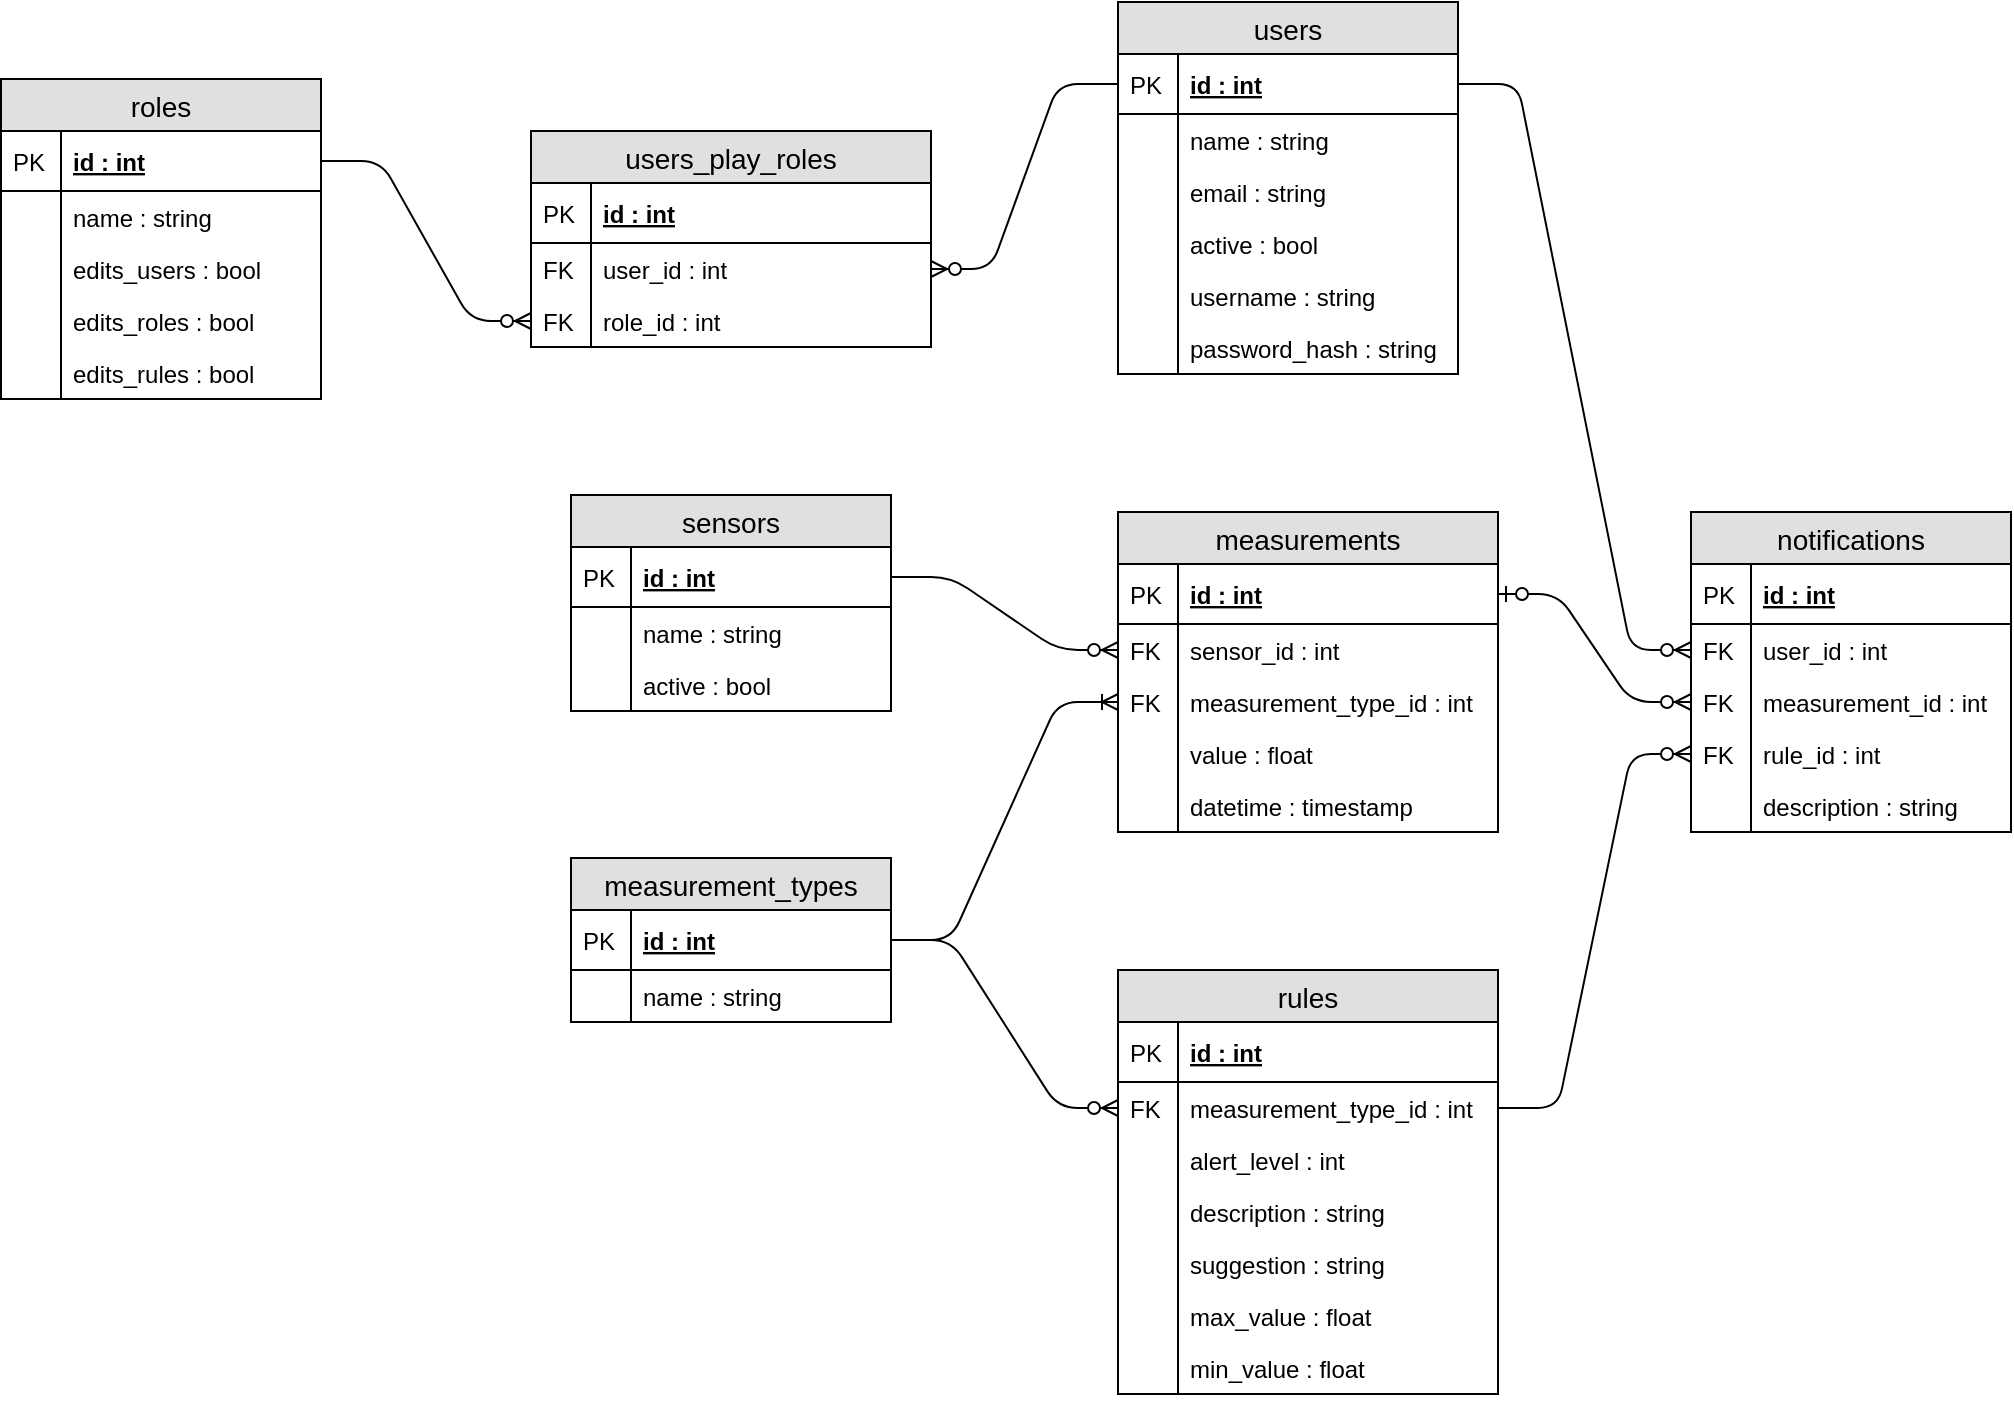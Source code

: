 <mxfile version="12.1.2" type="device" pages="1"><diagram id="R5HWI4KA7TlAZD9n3htq" name="Page-1"><mxGraphModel dx="1088" dy="446" grid="1" gridSize="10" guides="1" tooltips="1" connect="1" arrows="1" fold="1" page="1" pageScale="1" pageWidth="1169" pageHeight="827" math="0" shadow="0"><root><mxCell id="0"/><mxCell id="1" parent="0"/><mxCell id="_QGYTrdK6hALxJTFWJvs-78" value="" style="edgeStyle=entityRelationEdgeStyle;fontSize=12;html=1;endArrow=ERzeroToMany;endFill=1;" parent="1" source="_QGYTrdK6hALxJTFWJvs-45" target="_QGYTrdK6hALxJTFWJvs-71" edge="1"><mxGeometry width="100" height="100" relative="1" as="geometry"><mxPoint x="916" y="711" as="sourcePoint"/><mxPoint x="856" y="581" as="targetPoint"/></mxGeometry></mxCell><mxCell id="_QGYTrdK6hALxJTFWJvs-1" value="sensors" style="swimlane;fontStyle=0;childLayout=stackLayout;horizontal=1;startSize=26;fillColor=#e0e0e0;horizontalStack=0;resizeParent=1;resizeParentMax=0;resizeLast=0;collapsible=1;marginBottom=0;swimlaneFillColor=#ffffff;align=center;fontSize=14;" parent="1" vertex="1"><mxGeometry x="366.5" y="305.5" width="160" height="108" as="geometry"/></mxCell><mxCell id="_QGYTrdK6hALxJTFWJvs-2" value="id : int" style="shape=partialRectangle;top=0;left=0;right=0;bottom=1;align=left;verticalAlign=middle;fillColor=none;spacingLeft=34;spacingRight=4;overflow=hidden;rotatable=0;points=[[0,0.5],[1,0.5]];portConstraint=eastwest;dropTarget=0;fontStyle=5;fontSize=12;" parent="_QGYTrdK6hALxJTFWJvs-1" vertex="1"><mxGeometry y="26" width="160" height="30" as="geometry"/></mxCell><mxCell id="_QGYTrdK6hALxJTFWJvs-3" value="PK" style="shape=partialRectangle;top=0;left=0;bottom=0;fillColor=none;align=left;verticalAlign=middle;spacingLeft=4;spacingRight=4;overflow=hidden;rotatable=0;points=[];portConstraint=eastwest;part=1;fontSize=12;" parent="_QGYTrdK6hALxJTFWJvs-2" vertex="1" connectable="0"><mxGeometry width="30" height="30" as="geometry"/></mxCell><mxCell id="_QGYTrdK6hALxJTFWJvs-4" value="name : string" style="shape=partialRectangle;top=0;left=0;right=0;bottom=0;align=left;verticalAlign=top;fillColor=none;spacingLeft=34;spacingRight=4;overflow=hidden;rotatable=0;points=[[0,0.5],[1,0.5]];portConstraint=eastwest;dropTarget=0;fontSize=12;" parent="_QGYTrdK6hALxJTFWJvs-1" vertex="1"><mxGeometry y="56" width="160" height="26" as="geometry"/></mxCell><mxCell id="_QGYTrdK6hALxJTFWJvs-5" value="" style="shape=partialRectangle;top=0;left=0;bottom=0;fillColor=none;align=left;verticalAlign=top;spacingLeft=4;spacingRight=4;overflow=hidden;rotatable=0;points=[];portConstraint=eastwest;part=1;fontSize=12;" parent="_QGYTrdK6hALxJTFWJvs-4" vertex="1" connectable="0"><mxGeometry width="30" height="26" as="geometry"/></mxCell><mxCell id="_QGYTrdK6hALxJTFWJvs-6" value="active : bool" style="shape=partialRectangle;top=0;left=0;right=0;bottom=0;align=left;verticalAlign=top;fillColor=none;spacingLeft=34;spacingRight=4;overflow=hidden;rotatable=0;points=[[0,0.5],[1,0.5]];portConstraint=eastwest;dropTarget=0;fontSize=12;" parent="_QGYTrdK6hALxJTFWJvs-1" vertex="1"><mxGeometry y="82" width="160" height="26" as="geometry"/></mxCell><mxCell id="_QGYTrdK6hALxJTFWJvs-7" value="" style="shape=partialRectangle;top=0;left=0;bottom=0;fillColor=none;align=left;verticalAlign=top;spacingLeft=4;spacingRight=4;overflow=hidden;rotatable=0;points=[];portConstraint=eastwest;part=1;fontSize=12;" parent="_QGYTrdK6hALxJTFWJvs-6" vertex="1" connectable="0"><mxGeometry width="30" height="26" as="geometry"/></mxCell><mxCell id="_QGYTrdK6hALxJTFWJvs-16" value="measurement_types" style="swimlane;fontStyle=0;childLayout=stackLayout;horizontal=1;startSize=26;fillColor=#e0e0e0;horizontalStack=0;resizeParent=1;resizeParentMax=0;resizeLast=0;collapsible=1;marginBottom=0;swimlaneFillColor=#ffffff;align=center;fontSize=14;" parent="1" vertex="1"><mxGeometry x="366.5" y="487" width="160" height="82" as="geometry"/></mxCell><mxCell id="_QGYTrdK6hALxJTFWJvs-17" value="id : int" style="shape=partialRectangle;top=0;left=0;right=0;bottom=1;align=left;verticalAlign=middle;fillColor=none;spacingLeft=34;spacingRight=4;overflow=hidden;rotatable=0;points=[[0,0.5],[1,0.5]];portConstraint=eastwest;dropTarget=0;fontStyle=5;fontSize=12;" parent="_QGYTrdK6hALxJTFWJvs-16" vertex="1"><mxGeometry y="26" width="160" height="30" as="geometry"/></mxCell><mxCell id="_QGYTrdK6hALxJTFWJvs-18" value="PK" style="shape=partialRectangle;top=0;left=0;bottom=0;fillColor=none;align=left;verticalAlign=middle;spacingLeft=4;spacingRight=4;overflow=hidden;rotatable=0;points=[];portConstraint=eastwest;part=1;fontSize=12;" parent="_QGYTrdK6hALxJTFWJvs-17" vertex="1" connectable="0"><mxGeometry width="30" height="30" as="geometry"/></mxCell><mxCell id="_QGYTrdK6hALxJTFWJvs-19" value="name : string" style="shape=partialRectangle;top=0;left=0;right=0;bottom=0;align=left;verticalAlign=top;fillColor=none;spacingLeft=34;spacingRight=4;overflow=hidden;rotatable=0;points=[[0,0.5],[1,0.5]];portConstraint=eastwest;dropTarget=0;fontSize=12;" parent="_QGYTrdK6hALxJTFWJvs-16" vertex="1"><mxGeometry y="56" width="160" height="26" as="geometry"/></mxCell><mxCell id="_QGYTrdK6hALxJTFWJvs-20" value="" style="shape=partialRectangle;top=0;left=0;bottom=0;fillColor=none;align=left;verticalAlign=top;spacingLeft=4;spacingRight=4;overflow=hidden;rotatable=0;points=[];portConstraint=eastwest;part=1;fontSize=12;" parent="_QGYTrdK6hALxJTFWJvs-19" vertex="1" connectable="0"><mxGeometry width="30" height="26" as="geometry"/></mxCell><mxCell id="_QGYTrdK6hALxJTFWJvs-27" value="measurements" style="swimlane;fontStyle=0;childLayout=stackLayout;horizontal=1;startSize=26;fillColor=#e0e0e0;horizontalStack=0;resizeParent=1;resizeParentMax=0;resizeLast=0;collapsible=1;marginBottom=0;swimlaneFillColor=#ffffff;align=center;fontSize=14;" parent="1" vertex="1"><mxGeometry x="640" y="314" width="190" height="160" as="geometry"/></mxCell><mxCell id="_QGYTrdK6hALxJTFWJvs-28" value="id : int" style="shape=partialRectangle;top=0;left=0;right=0;bottom=1;align=left;verticalAlign=middle;fillColor=none;spacingLeft=34;spacingRight=4;overflow=hidden;rotatable=0;points=[[0,0.5],[1,0.5]];portConstraint=eastwest;dropTarget=0;fontStyle=5;fontSize=12;" parent="_QGYTrdK6hALxJTFWJvs-27" vertex="1"><mxGeometry y="26" width="190" height="30" as="geometry"/></mxCell><mxCell id="_QGYTrdK6hALxJTFWJvs-29" value="PK" style="shape=partialRectangle;top=0;left=0;bottom=0;fillColor=none;align=left;verticalAlign=middle;spacingLeft=4;spacingRight=4;overflow=hidden;rotatable=0;points=[];portConstraint=eastwest;part=1;fontSize=12;" parent="_QGYTrdK6hALxJTFWJvs-28" vertex="1" connectable="0"><mxGeometry width="30" height="30" as="geometry"/></mxCell><mxCell id="_QGYTrdK6hALxJTFWJvs-30" value="sensor_id : int" style="shape=partialRectangle;top=0;left=0;right=0;bottom=0;align=left;verticalAlign=top;fillColor=none;spacingLeft=34;spacingRight=4;overflow=hidden;rotatable=0;points=[[0,0.5],[1,0.5]];portConstraint=eastwest;dropTarget=0;fontSize=12;" parent="_QGYTrdK6hALxJTFWJvs-27" vertex="1"><mxGeometry y="56" width="190" height="26" as="geometry"/></mxCell><mxCell id="_QGYTrdK6hALxJTFWJvs-31" value="FK" style="shape=partialRectangle;top=0;left=0;bottom=0;fillColor=none;align=left;verticalAlign=top;spacingLeft=4;spacingRight=4;overflow=hidden;rotatable=0;points=[];portConstraint=eastwest;part=1;fontSize=12;" parent="_QGYTrdK6hALxJTFWJvs-30" vertex="1" connectable="0"><mxGeometry width="30" height="26" as="geometry"/></mxCell><mxCell id="_QGYTrdK6hALxJTFWJvs-32" value="measurement_type_id : int" style="shape=partialRectangle;top=0;left=0;right=0;bottom=0;align=left;verticalAlign=top;fillColor=none;spacingLeft=34;spacingRight=4;overflow=hidden;rotatable=0;points=[[0,0.5],[1,0.5]];portConstraint=eastwest;dropTarget=0;fontSize=12;" parent="_QGYTrdK6hALxJTFWJvs-27" vertex="1"><mxGeometry y="82" width="190" height="26" as="geometry"/></mxCell><mxCell id="_QGYTrdK6hALxJTFWJvs-33" value="FK" style="shape=partialRectangle;top=0;left=0;bottom=0;fillColor=none;align=left;verticalAlign=top;spacingLeft=4;spacingRight=4;overflow=hidden;rotatable=0;points=[];portConstraint=eastwest;part=1;fontSize=12;" parent="_QGYTrdK6hALxJTFWJvs-32" vertex="1" connectable="0"><mxGeometry width="30" height="26" as="geometry"/></mxCell><mxCell id="_QGYTrdK6hALxJTFWJvs-34" value="value : float" style="shape=partialRectangle;top=0;left=0;right=0;bottom=0;align=left;verticalAlign=top;fillColor=none;spacingLeft=34;spacingRight=4;overflow=hidden;rotatable=0;points=[[0,0.5],[1,0.5]];portConstraint=eastwest;dropTarget=0;fontSize=12;" parent="_QGYTrdK6hALxJTFWJvs-27" vertex="1"><mxGeometry y="108" width="190" height="26" as="geometry"/></mxCell><mxCell id="_QGYTrdK6hALxJTFWJvs-35" value="" style="shape=partialRectangle;top=0;left=0;bottom=0;fillColor=none;align=left;verticalAlign=top;spacingLeft=4;spacingRight=4;overflow=hidden;rotatable=0;points=[];portConstraint=eastwest;part=1;fontSize=12;" parent="_QGYTrdK6hALxJTFWJvs-34" vertex="1" connectable="0"><mxGeometry width="30" height="26" as="geometry"/></mxCell><mxCell id="_QGYTrdK6hALxJTFWJvs-42" value="datetime : timestamp" style="shape=partialRectangle;top=0;left=0;right=0;bottom=0;align=left;verticalAlign=top;fillColor=none;spacingLeft=34;spacingRight=4;overflow=hidden;rotatable=0;points=[[0,0.5],[1,0.5]];portConstraint=eastwest;dropTarget=0;fontSize=12;" parent="_QGYTrdK6hALxJTFWJvs-27" vertex="1"><mxGeometry y="134" width="190" height="26" as="geometry"/></mxCell><mxCell id="_QGYTrdK6hALxJTFWJvs-43" value="" style="shape=partialRectangle;top=0;left=0;bottom=0;fillColor=none;align=left;verticalAlign=top;spacingLeft=4;spacingRight=4;overflow=hidden;rotatable=0;points=[];portConstraint=eastwest;part=1;fontSize=12;" parent="_QGYTrdK6hALxJTFWJvs-42" vertex="1" connectable="0"><mxGeometry width="30" height="26" as="geometry"/></mxCell><mxCell id="_QGYTrdK6hALxJTFWJvs-38" value="" style="edgeStyle=entityRelationEdgeStyle;fontSize=12;html=1;endArrow=ERzeroToMany;endFill=1;exitX=1;exitY=0.5;exitDx=0;exitDy=0;entryX=0;entryY=0.5;entryDx=0;entryDy=0;" parent="1" source="_QGYTrdK6hALxJTFWJvs-2" target="_QGYTrdK6hALxJTFWJvs-30" edge="1"><mxGeometry width="100" height="100" relative="1" as="geometry"><mxPoint x="366.5" y="633" as="sourcePoint"/><mxPoint x="466.5" y="533" as="targetPoint"/></mxGeometry></mxCell><mxCell id="_QGYTrdK6hALxJTFWJvs-39" value="" style="edgeStyle=entityRelationEdgeStyle;fontSize=12;html=1;endArrow=ERoneToMany;entryX=0;entryY=0.5;entryDx=0;entryDy=0;exitX=1;exitY=0.5;exitDx=0;exitDy=0;" parent="1" source="_QGYTrdK6hALxJTFWJvs-17" target="_QGYTrdK6hALxJTFWJvs-32" edge="1"><mxGeometry width="100" height="100" relative="1" as="geometry"><mxPoint x="366.5" y="653" as="sourcePoint"/><mxPoint x="466.5" y="553" as="targetPoint"/></mxGeometry></mxCell><mxCell id="_QGYTrdK6hALxJTFWJvs-44" value="users" style="swimlane;fontStyle=0;childLayout=stackLayout;horizontal=1;startSize=26;fillColor=#e0e0e0;horizontalStack=0;resizeParent=1;resizeParentMax=0;resizeLast=0;collapsible=1;marginBottom=0;swimlaneFillColor=#ffffff;align=center;fontSize=14;" parent="1" vertex="1"><mxGeometry x="640" y="59" width="170" height="186" as="geometry"/></mxCell><mxCell id="_QGYTrdK6hALxJTFWJvs-45" value="id : int" style="shape=partialRectangle;top=0;left=0;right=0;bottom=1;align=left;verticalAlign=middle;fillColor=none;spacingLeft=34;spacingRight=4;overflow=hidden;rotatable=0;points=[[0,0.5],[1,0.5]];portConstraint=eastwest;dropTarget=0;fontStyle=5;fontSize=12;" parent="_QGYTrdK6hALxJTFWJvs-44" vertex="1"><mxGeometry y="26" width="170" height="30" as="geometry"/></mxCell><mxCell id="_QGYTrdK6hALxJTFWJvs-46" value="PK" style="shape=partialRectangle;top=0;left=0;bottom=0;fillColor=none;align=left;verticalAlign=middle;spacingLeft=4;spacingRight=4;overflow=hidden;rotatable=0;points=[];portConstraint=eastwest;part=1;fontSize=12;" parent="_QGYTrdK6hALxJTFWJvs-45" vertex="1" connectable="0"><mxGeometry width="30" height="30" as="geometry"/></mxCell><mxCell id="_QGYTrdK6hALxJTFWJvs-47" value="name : string" style="shape=partialRectangle;top=0;left=0;right=0;bottom=0;align=left;verticalAlign=top;fillColor=none;spacingLeft=34;spacingRight=4;overflow=hidden;rotatable=0;points=[[0,0.5],[1,0.5]];portConstraint=eastwest;dropTarget=0;fontSize=12;" parent="_QGYTrdK6hALxJTFWJvs-44" vertex="1"><mxGeometry y="56" width="170" height="26" as="geometry"/></mxCell><mxCell id="_QGYTrdK6hALxJTFWJvs-48" value="" style="shape=partialRectangle;top=0;left=0;bottom=0;fillColor=none;align=left;verticalAlign=top;spacingLeft=4;spacingRight=4;overflow=hidden;rotatable=0;points=[];portConstraint=eastwest;part=1;fontSize=12;" parent="_QGYTrdK6hALxJTFWJvs-47" vertex="1" connectable="0"><mxGeometry width="30" height="26" as="geometry"/></mxCell><mxCell id="_QGYTrdK6hALxJTFWJvs-49" value="email : string" style="shape=partialRectangle;top=0;left=0;right=0;bottom=0;align=left;verticalAlign=top;fillColor=none;spacingLeft=34;spacingRight=4;overflow=hidden;rotatable=0;points=[[0,0.5],[1,0.5]];portConstraint=eastwest;dropTarget=0;fontSize=12;" parent="_QGYTrdK6hALxJTFWJvs-44" vertex="1"><mxGeometry y="82" width="170" height="26" as="geometry"/></mxCell><mxCell id="_QGYTrdK6hALxJTFWJvs-50" value="" style="shape=partialRectangle;top=0;left=0;bottom=0;fillColor=none;align=left;verticalAlign=top;spacingLeft=4;spacingRight=4;overflow=hidden;rotatable=0;points=[];portConstraint=eastwest;part=1;fontSize=12;" parent="_QGYTrdK6hALxJTFWJvs-49" vertex="1" connectable="0"><mxGeometry width="30" height="26" as="geometry"/></mxCell><mxCell id="_QGYTrdK6hALxJTFWJvs-51" value="active : bool" style="shape=partialRectangle;top=0;left=0;right=0;bottom=0;align=left;verticalAlign=top;fillColor=none;spacingLeft=34;spacingRight=4;overflow=hidden;rotatable=0;points=[[0,0.5],[1,0.5]];portConstraint=eastwest;dropTarget=0;fontSize=12;" parent="_QGYTrdK6hALxJTFWJvs-44" vertex="1"><mxGeometry y="108" width="170" height="26" as="geometry"/></mxCell><mxCell id="_QGYTrdK6hALxJTFWJvs-52" value="" style="shape=partialRectangle;top=0;left=0;bottom=0;fillColor=none;align=left;verticalAlign=top;spacingLeft=4;spacingRight=4;overflow=hidden;rotatable=0;points=[];portConstraint=eastwest;part=1;fontSize=12;" parent="_QGYTrdK6hALxJTFWJvs-51" vertex="1" connectable="0"><mxGeometry width="30" height="26" as="geometry"/></mxCell><mxCell id="anYqdOraY1a7QX0GeDc4-3" value="username : string" style="shape=partialRectangle;top=0;left=0;right=0;bottom=0;align=left;verticalAlign=top;fillColor=none;spacingLeft=34;spacingRight=4;overflow=hidden;rotatable=0;points=[[0,0.5],[1,0.5]];portConstraint=eastwest;dropTarget=0;fontSize=12;" parent="_QGYTrdK6hALxJTFWJvs-44" vertex="1"><mxGeometry y="134" width="170" height="26" as="geometry"/></mxCell><mxCell id="anYqdOraY1a7QX0GeDc4-4" value="" style="shape=partialRectangle;top=0;left=0;bottom=0;fillColor=none;align=left;verticalAlign=top;spacingLeft=4;spacingRight=4;overflow=hidden;rotatable=0;points=[];portConstraint=eastwest;part=1;fontSize=12;" parent="anYqdOraY1a7QX0GeDc4-3" vertex="1" connectable="0"><mxGeometry width="30" height="26" as="geometry"/></mxCell><mxCell id="anYqdOraY1a7QX0GeDc4-1" value="password_hash : string" style="shape=partialRectangle;top=0;left=0;right=0;bottom=0;align=left;verticalAlign=top;fillColor=none;spacingLeft=34;spacingRight=4;overflow=hidden;rotatable=0;points=[[0,0.5],[1,0.5]];portConstraint=eastwest;dropTarget=0;fontSize=12;" parent="_QGYTrdK6hALxJTFWJvs-44" vertex="1"><mxGeometry y="160" width="170" height="26" as="geometry"/></mxCell><mxCell id="anYqdOraY1a7QX0GeDc4-2" value="" style="shape=partialRectangle;top=0;left=0;bottom=0;fillColor=none;align=left;verticalAlign=top;spacingLeft=4;spacingRight=4;overflow=hidden;rotatable=0;points=[];portConstraint=eastwest;part=1;fontSize=12;" parent="anYqdOraY1a7QX0GeDc4-1" vertex="1" connectable="0"><mxGeometry width="30" height="26" as="geometry"/></mxCell><mxCell id="_QGYTrdK6hALxJTFWJvs-55" value="roles" style="swimlane;fontStyle=0;childLayout=stackLayout;horizontal=1;startSize=26;fillColor=#e0e0e0;horizontalStack=0;resizeParent=1;resizeParentMax=0;resizeLast=0;collapsible=1;marginBottom=0;swimlaneFillColor=#ffffff;align=center;fontSize=14;" parent="1" vertex="1"><mxGeometry x="81.5" y="97.5" width="160" height="160" as="geometry"/></mxCell><mxCell id="_QGYTrdK6hALxJTFWJvs-56" value="id : int" style="shape=partialRectangle;top=0;left=0;right=0;bottom=1;align=left;verticalAlign=middle;fillColor=none;spacingLeft=34;spacingRight=4;overflow=hidden;rotatable=0;points=[[0,0.5],[1,0.5]];portConstraint=eastwest;dropTarget=0;fontStyle=5;fontSize=12;" parent="_QGYTrdK6hALxJTFWJvs-55" vertex="1"><mxGeometry y="26" width="160" height="30" as="geometry"/></mxCell><mxCell id="_QGYTrdK6hALxJTFWJvs-57" value="PK" style="shape=partialRectangle;top=0;left=0;bottom=0;fillColor=none;align=left;verticalAlign=middle;spacingLeft=4;spacingRight=4;overflow=hidden;rotatable=0;points=[];portConstraint=eastwest;part=1;fontSize=12;" parent="_QGYTrdK6hALxJTFWJvs-56" vertex="1" connectable="0"><mxGeometry width="30" height="30" as="geometry"/></mxCell><mxCell id="_QGYTrdK6hALxJTFWJvs-58" value="name : string" style="shape=partialRectangle;top=0;left=0;right=0;bottom=0;align=left;verticalAlign=top;fillColor=none;spacingLeft=34;spacingRight=4;overflow=hidden;rotatable=0;points=[[0,0.5],[1,0.5]];portConstraint=eastwest;dropTarget=0;fontSize=12;" parent="_QGYTrdK6hALxJTFWJvs-55" vertex="1"><mxGeometry y="56" width="160" height="26" as="geometry"/></mxCell><mxCell id="_QGYTrdK6hALxJTFWJvs-59" value="" style="shape=partialRectangle;top=0;left=0;bottom=0;fillColor=none;align=left;verticalAlign=top;spacingLeft=4;spacingRight=4;overflow=hidden;rotatable=0;points=[];portConstraint=eastwest;part=1;fontSize=12;" parent="_QGYTrdK6hALxJTFWJvs-58" vertex="1" connectable="0"><mxGeometry width="30" height="26" as="geometry"/></mxCell><mxCell id="_QGYTrdK6hALxJTFWJvs-101" value="edits_users : bool" style="shape=partialRectangle;top=0;left=0;right=0;bottom=0;align=left;verticalAlign=top;fillColor=none;spacingLeft=34;spacingRight=4;overflow=hidden;rotatable=0;points=[[0,0.5],[1,0.5]];portConstraint=eastwest;dropTarget=0;fontSize=12;" parent="_QGYTrdK6hALxJTFWJvs-55" vertex="1"><mxGeometry y="82" width="160" height="26" as="geometry"/></mxCell><mxCell id="_QGYTrdK6hALxJTFWJvs-102" value="" style="shape=partialRectangle;top=0;left=0;bottom=0;fillColor=none;align=left;verticalAlign=top;spacingLeft=4;spacingRight=4;overflow=hidden;rotatable=0;points=[];portConstraint=eastwest;part=1;fontSize=12;" parent="_QGYTrdK6hALxJTFWJvs-101" vertex="1" connectable="0"><mxGeometry width="30" height="26" as="geometry"/></mxCell><mxCell id="_QGYTrdK6hALxJTFWJvs-105" value="edits_roles : bool" style="shape=partialRectangle;top=0;left=0;right=0;bottom=0;align=left;verticalAlign=top;fillColor=none;spacingLeft=34;spacingRight=4;overflow=hidden;rotatable=0;points=[[0,0.5],[1,0.5]];portConstraint=eastwest;dropTarget=0;fontSize=12;" parent="_QGYTrdK6hALxJTFWJvs-55" vertex="1"><mxGeometry y="108" width="160" height="26" as="geometry"/></mxCell><mxCell id="_QGYTrdK6hALxJTFWJvs-106" value="" style="shape=partialRectangle;top=0;left=0;bottom=0;fillColor=none;align=left;verticalAlign=top;spacingLeft=4;spacingRight=4;overflow=hidden;rotatable=0;points=[];portConstraint=eastwest;part=1;fontSize=12;" parent="_QGYTrdK6hALxJTFWJvs-105" vertex="1" connectable="0"><mxGeometry width="30" height="26" as="geometry"/></mxCell><mxCell id="_QGYTrdK6hALxJTFWJvs-107" value="edits_rules : bool" style="shape=partialRectangle;top=0;left=0;right=0;bottom=0;align=left;verticalAlign=top;fillColor=none;spacingLeft=34;spacingRight=4;overflow=hidden;rotatable=0;points=[[0,0.5],[1,0.5]];portConstraint=eastwest;dropTarget=0;fontSize=12;" parent="_QGYTrdK6hALxJTFWJvs-55" vertex="1"><mxGeometry y="134" width="160" height="26" as="geometry"/></mxCell><mxCell id="_QGYTrdK6hALxJTFWJvs-108" value="" style="shape=partialRectangle;top=0;left=0;bottom=0;fillColor=none;align=left;verticalAlign=top;spacingLeft=4;spacingRight=4;overflow=hidden;rotatable=0;points=[];portConstraint=eastwest;part=1;fontSize=12;" parent="_QGYTrdK6hALxJTFWJvs-107" vertex="1" connectable="0"><mxGeometry width="30" height="26" as="geometry"/></mxCell><mxCell id="_QGYTrdK6hALxJTFWJvs-66" value="users_play_roles" style="swimlane;fontStyle=0;childLayout=stackLayout;horizontal=1;startSize=26;fillColor=#e0e0e0;horizontalStack=0;resizeParent=1;resizeParentMax=0;resizeLast=0;collapsible=1;marginBottom=0;swimlaneFillColor=#ffffff;align=center;fontSize=14;" parent="1" vertex="1"><mxGeometry x="346.5" y="123.5" width="200" height="108" as="geometry"/></mxCell><mxCell id="_QGYTrdK6hALxJTFWJvs-67" value="id : int" style="shape=partialRectangle;top=0;left=0;right=0;bottom=1;align=left;verticalAlign=middle;fillColor=none;spacingLeft=34;spacingRight=4;overflow=hidden;rotatable=0;points=[[0,0.5],[1,0.5]];portConstraint=eastwest;dropTarget=0;fontStyle=5;fontSize=12;" parent="_QGYTrdK6hALxJTFWJvs-66" vertex="1"><mxGeometry y="26" width="200" height="30" as="geometry"/></mxCell><mxCell id="_QGYTrdK6hALxJTFWJvs-68" value="PK" style="shape=partialRectangle;top=0;left=0;bottom=0;fillColor=none;align=left;verticalAlign=middle;spacingLeft=4;spacingRight=4;overflow=hidden;rotatable=0;points=[];portConstraint=eastwest;part=1;fontSize=12;" parent="_QGYTrdK6hALxJTFWJvs-67" vertex="1" connectable="0"><mxGeometry width="30" height="30" as="geometry"/></mxCell><mxCell id="_QGYTrdK6hALxJTFWJvs-71" value="user_id : int" style="shape=partialRectangle;top=0;left=0;right=0;bottom=0;align=left;verticalAlign=top;fillColor=none;spacingLeft=34;spacingRight=4;overflow=hidden;rotatable=0;points=[[0,0.5],[1,0.5]];portConstraint=eastwest;dropTarget=0;fontSize=12;" parent="_QGYTrdK6hALxJTFWJvs-66" vertex="1"><mxGeometry y="56" width="200" height="26" as="geometry"/></mxCell><mxCell id="_QGYTrdK6hALxJTFWJvs-72" value="FK" style="shape=partialRectangle;top=0;left=0;bottom=0;fillColor=none;align=left;verticalAlign=top;spacingLeft=4;spacingRight=4;overflow=hidden;rotatable=0;points=[];portConstraint=eastwest;part=1;fontSize=12;" parent="_QGYTrdK6hALxJTFWJvs-71" vertex="1" connectable="0"><mxGeometry width="30" height="26" as="geometry"/></mxCell><mxCell id="_QGYTrdK6hALxJTFWJvs-69" value="role_id : int" style="shape=partialRectangle;top=0;left=0;right=0;bottom=0;align=left;verticalAlign=top;fillColor=none;spacingLeft=34;spacingRight=4;overflow=hidden;rotatable=0;points=[[0,0.5],[1,0.5]];portConstraint=eastwest;dropTarget=0;fontSize=12;" parent="_QGYTrdK6hALxJTFWJvs-66" vertex="1"><mxGeometry y="82" width="200" height="26" as="geometry"/></mxCell><mxCell id="_QGYTrdK6hALxJTFWJvs-70" value="FK" style="shape=partialRectangle;top=0;left=0;bottom=0;fillColor=none;align=left;verticalAlign=top;spacingLeft=4;spacingRight=4;overflow=hidden;rotatable=0;points=[];portConstraint=eastwest;part=1;fontSize=12;" parent="_QGYTrdK6hALxJTFWJvs-69" vertex="1" connectable="0"><mxGeometry width="30" height="26" as="geometry"/></mxCell><mxCell id="_QGYTrdK6hALxJTFWJvs-80" value="" style="edgeStyle=entityRelationEdgeStyle;fontSize=12;html=1;endArrow=ERzeroToMany;endFill=1;" parent="1" source="_QGYTrdK6hALxJTFWJvs-56" target="_QGYTrdK6hALxJTFWJvs-69" edge="1"><mxGeometry width="100" height="100" relative="1" as="geometry"><mxPoint x="256" y="771" as="sourcePoint"/><mxPoint x="356" y="671" as="targetPoint"/></mxGeometry></mxCell><mxCell id="_QGYTrdK6hALxJTFWJvs-87" value="notifications" style="swimlane;fontStyle=0;childLayout=stackLayout;horizontal=1;startSize=26;fillColor=#e0e0e0;horizontalStack=0;resizeParent=1;resizeParentMax=0;resizeLast=0;collapsible=1;marginBottom=0;swimlaneFillColor=#ffffff;align=center;fontSize=14;" parent="1" vertex="1"><mxGeometry x="926.5" y="314" width="160" height="160" as="geometry"/></mxCell><mxCell id="_QGYTrdK6hALxJTFWJvs-88" value="id : int" style="shape=partialRectangle;top=0;left=0;right=0;bottom=1;align=left;verticalAlign=middle;fillColor=none;spacingLeft=34;spacingRight=4;overflow=hidden;rotatable=0;points=[[0,0.5],[1,0.5]];portConstraint=eastwest;dropTarget=0;fontStyle=5;fontSize=12;" parent="_QGYTrdK6hALxJTFWJvs-87" vertex="1"><mxGeometry y="26" width="160" height="30" as="geometry"/></mxCell><mxCell id="_QGYTrdK6hALxJTFWJvs-89" value="PK" style="shape=partialRectangle;top=0;left=0;bottom=0;fillColor=none;align=left;verticalAlign=middle;spacingLeft=4;spacingRight=4;overflow=hidden;rotatable=0;points=[];portConstraint=eastwest;part=1;fontSize=12;" parent="_QGYTrdK6hALxJTFWJvs-88" vertex="1" connectable="0"><mxGeometry width="30" height="30" as="geometry"/></mxCell><mxCell id="_QGYTrdK6hALxJTFWJvs-90" value="user_id : int" style="shape=partialRectangle;top=0;left=0;right=0;bottom=0;align=left;verticalAlign=top;fillColor=none;spacingLeft=34;spacingRight=4;overflow=hidden;rotatable=0;points=[[0,0.5],[1,0.5]];portConstraint=eastwest;dropTarget=0;fontSize=12;" parent="_QGYTrdK6hALxJTFWJvs-87" vertex="1"><mxGeometry y="56" width="160" height="26" as="geometry"/></mxCell><mxCell id="_QGYTrdK6hALxJTFWJvs-91" value="FK" style="shape=partialRectangle;top=0;left=0;bottom=0;fillColor=none;align=left;verticalAlign=top;spacingLeft=4;spacingRight=4;overflow=hidden;rotatable=0;points=[];portConstraint=eastwest;part=1;fontSize=12;" parent="_QGYTrdK6hALxJTFWJvs-90" vertex="1" connectable="0"><mxGeometry width="30" height="26" as="geometry"/></mxCell><mxCell id="_QGYTrdK6hALxJTFWJvs-92" value="measurement_id : int" style="shape=partialRectangle;top=0;left=0;right=0;bottom=0;align=left;verticalAlign=top;fillColor=none;spacingLeft=34;spacingRight=4;overflow=hidden;rotatable=0;points=[[0,0.5],[1,0.5]];portConstraint=eastwest;dropTarget=0;fontSize=12;" parent="_QGYTrdK6hALxJTFWJvs-87" vertex="1"><mxGeometry y="82" width="160" height="26" as="geometry"/></mxCell><mxCell id="_QGYTrdK6hALxJTFWJvs-93" value="FK" style="shape=partialRectangle;top=0;left=0;bottom=0;fillColor=none;align=left;verticalAlign=top;spacingLeft=4;spacingRight=4;overflow=hidden;rotatable=0;points=[];portConstraint=eastwest;part=1;fontSize=12;" parent="_QGYTrdK6hALxJTFWJvs-92" vertex="1" connectable="0"><mxGeometry width="30" height="26" as="geometry"/></mxCell><mxCell id="_QGYTrdK6hALxJTFWJvs-94" value="rule_id : int" style="shape=partialRectangle;top=0;left=0;right=0;bottom=0;align=left;verticalAlign=top;fillColor=none;spacingLeft=34;spacingRight=4;overflow=hidden;rotatable=0;points=[[0,0.5],[1,0.5]];portConstraint=eastwest;dropTarget=0;fontSize=12;" parent="_QGYTrdK6hALxJTFWJvs-87" vertex="1"><mxGeometry y="108" width="160" height="26" as="geometry"/></mxCell><mxCell id="_QGYTrdK6hALxJTFWJvs-95" value="FK" style="shape=partialRectangle;top=0;left=0;bottom=0;fillColor=none;align=left;verticalAlign=top;spacingLeft=4;spacingRight=4;overflow=hidden;rotatable=0;points=[];portConstraint=eastwest;part=1;fontSize=12;" parent="_QGYTrdK6hALxJTFWJvs-94" vertex="1" connectable="0"><mxGeometry width="30" height="26" as="geometry"/></mxCell><mxCell id="_QGYTrdK6hALxJTFWJvs-120" value="description : string" style="shape=partialRectangle;top=0;left=0;right=0;bottom=0;align=left;verticalAlign=top;fillColor=none;spacingLeft=34;spacingRight=4;overflow=hidden;rotatable=0;points=[[0,0.5],[1,0.5]];portConstraint=eastwest;dropTarget=0;fontSize=12;" parent="_QGYTrdK6hALxJTFWJvs-87" vertex="1"><mxGeometry y="134" width="160" height="26" as="geometry"/></mxCell><mxCell id="_QGYTrdK6hALxJTFWJvs-121" value="" style="shape=partialRectangle;top=0;left=0;bottom=0;fillColor=none;align=left;verticalAlign=top;spacingLeft=4;spacingRight=4;overflow=hidden;rotatable=0;points=[];portConstraint=eastwest;part=1;fontSize=12;" parent="_QGYTrdK6hALxJTFWJvs-120" vertex="1" connectable="0"><mxGeometry width="30" height="26" as="geometry"/></mxCell><mxCell id="_QGYTrdK6hALxJTFWJvs-98" value="" style="edgeStyle=entityRelationEdgeStyle;fontSize=12;html=1;endArrow=ERzeroToMany;endFill=1;" parent="1" source="_QGYTrdK6hALxJTFWJvs-45" target="_QGYTrdK6hALxJTFWJvs-90" edge="1"><mxGeometry width="100" height="100" relative="1" as="geometry"><mxPoint x="226.5" y="744.5" as="sourcePoint"/><mxPoint x="326.5" y="644.5" as="targetPoint"/></mxGeometry></mxCell><mxCell id="_QGYTrdK6hALxJTFWJvs-100" value="" style="edgeStyle=entityRelationEdgeStyle;fontSize=12;html=1;endArrow=ERzeroToMany;startArrow=ERzeroToOne;" parent="1" source="_QGYTrdK6hALxJTFWJvs-28" target="_QGYTrdK6hALxJTFWJvs-92" edge="1"><mxGeometry width="100" height="100" relative="1" as="geometry"><mxPoint x="76.5" y="744.5" as="sourcePoint"/><mxPoint x="176.5" y="644.5" as="targetPoint"/></mxGeometry></mxCell><mxCell id="_QGYTrdK6hALxJTFWJvs-123" value="rules" style="swimlane;fontStyle=0;childLayout=stackLayout;horizontal=1;startSize=26;fillColor=#e0e0e0;horizontalStack=0;resizeParent=1;resizeParentMax=0;resizeLast=0;collapsible=1;marginBottom=0;swimlaneFillColor=#ffffff;align=center;fontSize=14;" parent="1" vertex="1"><mxGeometry x="640" y="543" width="190" height="212" as="geometry"/></mxCell><mxCell id="_QGYTrdK6hALxJTFWJvs-124" value="id : int" style="shape=partialRectangle;top=0;left=0;right=0;bottom=1;align=left;verticalAlign=middle;fillColor=none;spacingLeft=34;spacingRight=4;overflow=hidden;rotatable=0;points=[[0,0.5],[1,0.5]];portConstraint=eastwest;dropTarget=0;fontStyle=5;fontSize=12;" parent="_QGYTrdK6hALxJTFWJvs-123" vertex="1"><mxGeometry y="26" width="190" height="30" as="geometry"/></mxCell><mxCell id="_QGYTrdK6hALxJTFWJvs-125" value="PK" style="shape=partialRectangle;top=0;left=0;bottom=0;fillColor=none;align=left;verticalAlign=middle;spacingLeft=4;spacingRight=4;overflow=hidden;rotatable=0;points=[];portConstraint=eastwest;part=1;fontSize=12;" parent="_QGYTrdK6hALxJTFWJvs-124" vertex="1" connectable="0"><mxGeometry width="30" height="30" as="geometry"/></mxCell><mxCell id="_QGYTrdK6hALxJTFWJvs-139" value="measurement_type_id : int" style="shape=partialRectangle;top=0;left=0;right=0;bottom=0;align=left;verticalAlign=top;fillColor=none;spacingLeft=34;spacingRight=4;overflow=hidden;rotatable=0;points=[[0,0.5],[1,0.5]];portConstraint=eastwest;dropTarget=0;fontSize=12;" parent="_QGYTrdK6hALxJTFWJvs-123" vertex="1"><mxGeometry y="56" width="190" height="26" as="geometry"/></mxCell><mxCell id="_QGYTrdK6hALxJTFWJvs-140" value="FK" style="shape=partialRectangle;top=0;left=0;bottom=0;fillColor=none;align=left;verticalAlign=top;spacingLeft=4;spacingRight=4;overflow=hidden;rotatable=0;points=[];portConstraint=eastwest;part=1;fontSize=12;" parent="_QGYTrdK6hALxJTFWJvs-139" vertex="1" connectable="0"><mxGeometry width="30" height="26" as="geometry"/></mxCell><mxCell id="_QGYTrdK6hALxJTFWJvs-143" value="alert_level : int" style="shape=partialRectangle;top=0;left=0;right=0;bottom=0;align=left;verticalAlign=top;fillColor=none;spacingLeft=34;spacingRight=4;overflow=hidden;rotatable=0;points=[[0,0.5],[1,0.5]];portConstraint=eastwest;dropTarget=0;fontSize=12;" parent="_QGYTrdK6hALxJTFWJvs-123" vertex="1"><mxGeometry y="82" width="190" height="26" as="geometry"/></mxCell><mxCell id="_QGYTrdK6hALxJTFWJvs-144" value="" style="shape=partialRectangle;top=0;left=0;bottom=0;fillColor=none;align=left;verticalAlign=top;spacingLeft=4;spacingRight=4;overflow=hidden;rotatable=0;points=[];portConstraint=eastwest;part=1;fontSize=12;" parent="_QGYTrdK6hALxJTFWJvs-143" vertex="1" connectable="0"><mxGeometry width="30" height="26" as="geometry"/></mxCell><mxCell id="_QGYTrdK6hALxJTFWJvs-137" value="description : string" style="shape=partialRectangle;top=0;left=0;right=0;bottom=0;align=left;verticalAlign=top;fillColor=none;spacingLeft=34;spacingRight=4;overflow=hidden;rotatable=0;points=[[0,0.5],[1,0.5]];portConstraint=eastwest;dropTarget=0;fontSize=12;" parent="_QGYTrdK6hALxJTFWJvs-123" vertex="1"><mxGeometry y="108" width="190" height="26" as="geometry"/></mxCell><mxCell id="_QGYTrdK6hALxJTFWJvs-138" value="" style="shape=partialRectangle;top=0;left=0;bottom=0;fillColor=none;align=left;verticalAlign=top;spacingLeft=4;spacingRight=4;overflow=hidden;rotatable=0;points=[];portConstraint=eastwest;part=1;fontSize=12;" parent="_QGYTrdK6hALxJTFWJvs-137" vertex="1" connectable="0"><mxGeometry width="30" height="26" as="geometry"/></mxCell><mxCell id="anYqdOraY1a7QX0GeDc4-5" value="suggestion : string" style="shape=partialRectangle;top=0;left=0;right=0;bottom=0;align=left;verticalAlign=top;fillColor=none;spacingLeft=34;spacingRight=4;overflow=hidden;rotatable=0;points=[[0,0.5],[1,0.5]];portConstraint=eastwest;dropTarget=0;fontSize=12;" parent="_QGYTrdK6hALxJTFWJvs-123" vertex="1"><mxGeometry y="134" width="190" height="26" as="geometry"/></mxCell><mxCell id="anYqdOraY1a7QX0GeDc4-6" value="" style="shape=partialRectangle;top=0;left=0;bottom=0;fillColor=none;align=left;verticalAlign=top;spacingLeft=4;spacingRight=4;overflow=hidden;rotatable=0;points=[];portConstraint=eastwest;part=1;fontSize=12;" parent="anYqdOraY1a7QX0GeDc4-5" vertex="1" connectable="0"><mxGeometry width="30" height="26" as="geometry"/></mxCell><mxCell id="_QGYTrdK6hALxJTFWJvs-126" value="max_value : float" style="shape=partialRectangle;top=0;left=0;right=0;bottom=0;align=left;verticalAlign=top;fillColor=none;spacingLeft=34;spacingRight=4;overflow=hidden;rotatable=0;points=[[0,0.5],[1,0.5]];portConstraint=eastwest;dropTarget=0;fontSize=12;" parent="_QGYTrdK6hALxJTFWJvs-123" vertex="1"><mxGeometry y="160" width="190" height="26" as="geometry"/></mxCell><mxCell id="_QGYTrdK6hALxJTFWJvs-127" value="" style="shape=partialRectangle;top=0;left=0;bottom=0;fillColor=none;align=left;verticalAlign=top;spacingLeft=4;spacingRight=4;overflow=hidden;rotatable=0;points=[];portConstraint=eastwest;part=1;fontSize=12;" parent="_QGYTrdK6hALxJTFWJvs-126" vertex="1" connectable="0"><mxGeometry width="30" height="26" as="geometry"/></mxCell><mxCell id="_QGYTrdK6hALxJTFWJvs-128" value="min_value : float" style="shape=partialRectangle;top=0;left=0;right=0;bottom=0;align=left;verticalAlign=top;fillColor=none;spacingLeft=34;spacingRight=4;overflow=hidden;rotatable=0;points=[[0,0.5],[1,0.5]];portConstraint=eastwest;dropTarget=0;fontSize=12;" parent="_QGYTrdK6hALxJTFWJvs-123" vertex="1"><mxGeometry y="186" width="190" height="26" as="geometry"/></mxCell><mxCell id="_QGYTrdK6hALxJTFWJvs-129" value="" style="shape=partialRectangle;top=0;left=0;bottom=0;fillColor=none;align=left;verticalAlign=top;spacingLeft=4;spacingRight=4;overflow=hidden;rotatable=0;points=[];portConstraint=eastwest;part=1;fontSize=12;" parent="_QGYTrdK6hALxJTFWJvs-128" vertex="1" connectable="0"><mxGeometry width="30" height="26" as="geometry"/></mxCell><mxCell id="_QGYTrdK6hALxJTFWJvs-141" value="" style="edgeStyle=entityRelationEdgeStyle;fontSize=12;html=1;endArrow=ERzeroToMany;endFill=1;" parent="1" source="_QGYTrdK6hALxJTFWJvs-17" target="_QGYTrdK6hALxJTFWJvs-139" edge="1"><mxGeometry width="100" height="100" relative="1" as="geometry"><mxPoint x="86.5" y="824.5" as="sourcePoint"/><mxPoint x="186.5" y="724.5" as="targetPoint"/></mxGeometry></mxCell><mxCell id="_QGYTrdK6hALxJTFWJvs-142" value="" style="edgeStyle=entityRelationEdgeStyle;fontSize=12;html=1;endArrow=ERzeroToMany;endFill=1;" parent="1" source="_QGYTrdK6hALxJTFWJvs-139" target="_QGYTrdK6hALxJTFWJvs-94" edge="1"><mxGeometry width="100" height="100" relative="1" as="geometry"><mxPoint x="86.5" y="824.5" as="sourcePoint"/><mxPoint x="186.5" y="724.5" as="targetPoint"/></mxGeometry></mxCell></root></mxGraphModel></diagram></mxfile>
